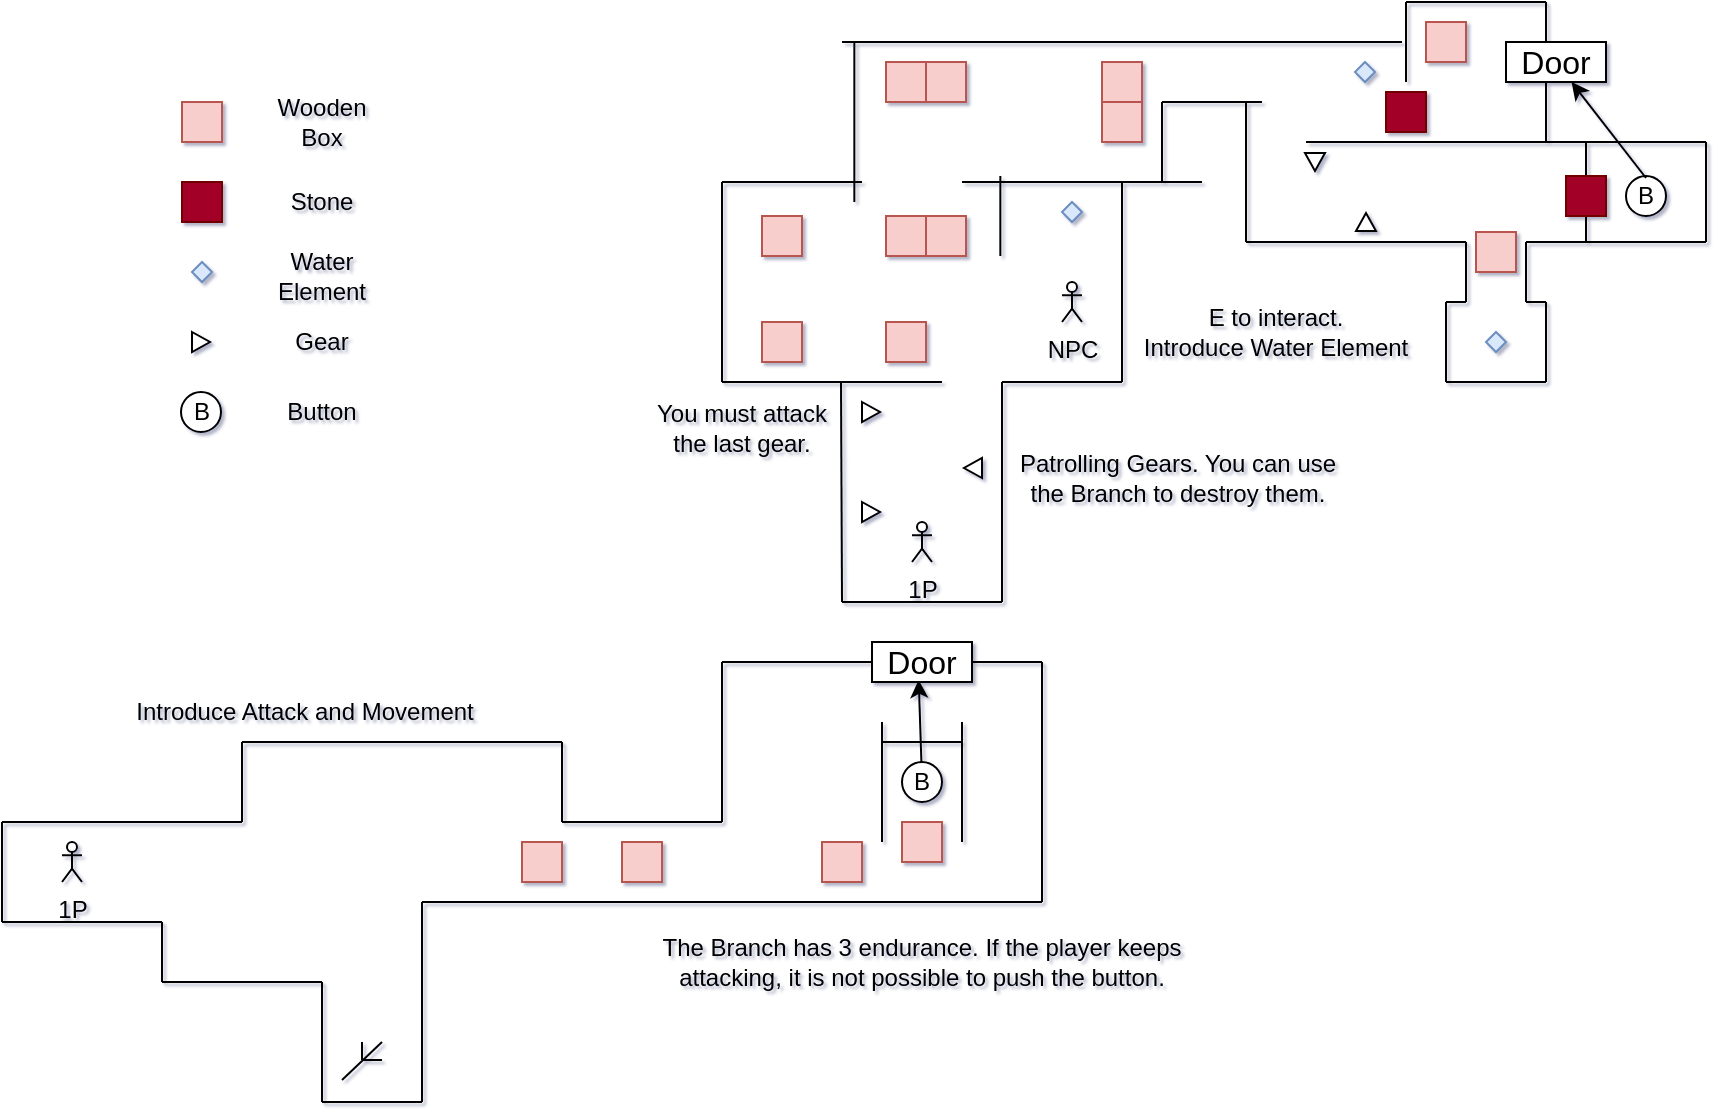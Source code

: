 <mxfile version="14.1.8" type="device"><diagram id="3y1AjoHyv7OyycN5n-na" name="第 1 页"><mxGraphModel dx="768" dy="882" grid="1" gridSize="10" guides="1" tooltips="1" connect="0" arrows="0" fold="1" page="0" pageScale="1" pageWidth="1169" pageHeight="827" background="none" math="0" shadow="1"><root><mxCell id="0"/><mxCell id="1" parent="0"/><mxCell id="SpLV2KILrBBFEv4tviCs-3" value="" style="endArrow=none;html=1;" parent="1" edge="1"><mxGeometry width="50" height="50" relative="1" as="geometry"><mxPoint x="200" y="160" as="sourcePoint"/><mxPoint x="360" y="160" as="targetPoint"/></mxGeometry></mxCell><mxCell id="SpLV2KILrBBFEv4tviCs-4" value="" style="endArrow=none;html=1;" parent="1" edge="1"><mxGeometry width="50" height="50" relative="1" as="geometry"><mxPoint x="200" y="200" as="sourcePoint"/><mxPoint x="200" y="160" as="targetPoint"/></mxGeometry></mxCell><mxCell id="SpLV2KILrBBFEv4tviCs-5" value="" style="endArrow=none;html=1;" parent="1" edge="1"><mxGeometry width="50" height="50" relative="1" as="geometry"><mxPoint x="160" y="280" as="sourcePoint"/><mxPoint x="240" y="280" as="targetPoint"/></mxGeometry></mxCell><mxCell id="SpLV2KILrBBFEv4tviCs-6" value="" style="endArrow=none;html=1;" parent="1" edge="1"><mxGeometry width="50" height="50" relative="1" as="geometry"><mxPoint x="240" y="340" as="sourcePoint"/><mxPoint x="240" y="280" as="targetPoint"/></mxGeometry></mxCell><mxCell id="SpLV2KILrBBFEv4tviCs-7" value="" style="endArrow=none;html=1;" parent="1" edge="1"><mxGeometry width="50" height="50" relative="1" as="geometry"><mxPoint x="240" y="340" as="sourcePoint"/><mxPoint x="290" y="340" as="targetPoint"/></mxGeometry></mxCell><mxCell id="SpLV2KILrBBFEv4tviCs-8" value="" style="endArrow=none;html=1;" parent="1" edge="1"><mxGeometry width="50" height="50" relative="1" as="geometry"><mxPoint x="290" y="340" as="sourcePoint"/><mxPoint x="290" y="240" as="targetPoint"/></mxGeometry></mxCell><mxCell id="SpLV2KILrBBFEv4tviCs-10" value="" style="whiteSpace=wrap;html=1;aspect=fixed;fillColor=#f8cecc;strokeColor=#b85450;" parent="1" vertex="1"><mxGeometry x="340" y="210" width="20" height="20" as="geometry"/></mxCell><mxCell id="SpLV2KILrBBFEv4tviCs-12" value="" style="whiteSpace=wrap;html=1;aspect=fixed;fillColor=#f8cecc;strokeColor=#b85450;" parent="1" vertex="1"><mxGeometry x="490" y="210" width="20" height="20" as="geometry"/></mxCell><mxCell id="SpLV2KILrBBFEv4tviCs-13" value="" style="whiteSpace=wrap;html=1;aspect=fixed;fillColor=#f8cecc;strokeColor=#b85450;" parent="1" vertex="1"><mxGeometry x="390" y="210" width="20" height="20" as="geometry"/></mxCell><mxCell id="SpLV2KILrBBFEv4tviCs-16" value="" style="endArrow=none;html=1;" parent="1" edge="1"><mxGeometry width="50" height="50" relative="1" as="geometry"><mxPoint x="360" y="200" as="sourcePoint"/><mxPoint x="360" y="160" as="targetPoint"/></mxGeometry></mxCell><mxCell id="SpLV2KILrBBFEv4tviCs-18" value="" style="endArrow=none;html=1;" parent="1" edge="1"><mxGeometry width="50" height="50" relative="1" as="geometry"><mxPoint x="360" y="200" as="sourcePoint"/><mxPoint x="440" y="200" as="targetPoint"/></mxGeometry></mxCell><mxCell id="SpLV2KILrBBFEv4tviCs-19" value="" style="endArrow=none;html=1;" parent="1" edge="1"><mxGeometry width="50" height="50" relative="1" as="geometry"><mxPoint x="290" y="240" as="sourcePoint"/><mxPoint x="600" y="240" as="targetPoint"/></mxGeometry></mxCell><mxCell id="SpLV2KILrBBFEv4tviCs-20" value="" style="endArrow=none;html=1;" parent="1" edge="1"><mxGeometry width="50" height="50" relative="1" as="geometry"><mxPoint x="440" y="200" as="sourcePoint"/><mxPoint x="440" y="120" as="targetPoint"/></mxGeometry></mxCell><mxCell id="SpLV2KILrBBFEv4tviCs-21" value="" style="endArrow=none;html=1;" parent="1" edge="1"><mxGeometry width="50" height="50" relative="1" as="geometry"><mxPoint x="600" y="240" as="sourcePoint"/><mxPoint x="600" y="120" as="targetPoint"/></mxGeometry></mxCell><mxCell id="SpLV2KILrBBFEv4tviCs-22" value="" style="endArrow=none;html=1;" parent="1" edge="1"><mxGeometry width="50" height="50" relative="1" as="geometry"><mxPoint x="440" y="120" as="sourcePoint"/><mxPoint x="520" y="120" as="targetPoint"/></mxGeometry></mxCell><mxCell id="SpLV2KILrBBFEv4tviCs-23" value="" style="endArrow=none;html=1;" parent="1" edge="1"><mxGeometry width="50" height="50" relative="1" as="geometry"><mxPoint x="560" y="120" as="sourcePoint"/><mxPoint x="600" y="120" as="targetPoint"/></mxGeometry></mxCell><mxCell id="diYj8EBEbjt-u0xJCasi-11" value="" style="rounded=0;orthogonalLoop=1;jettySize=auto;html=1;entryX=0.467;entryY=0.947;entryDx=0;entryDy=0;entryPerimeter=0;" parent="1" source="SpLV2KILrBBFEv4tviCs-25" target="SpLV2KILrBBFEv4tviCs-49" edge="1"><mxGeometry relative="1" as="geometry"/></mxCell><mxCell id="SpLV2KILrBBFEv4tviCs-25" value="B" style="ellipse;whiteSpace=wrap;html=1;aspect=fixed;" parent="1" vertex="1"><mxGeometry x="530" y="170" width="20" height="20" as="geometry"/></mxCell><mxCell id="SpLV2KILrBBFEv4tviCs-27" value="" style="whiteSpace=wrap;html=1;aspect=fixed;fillColor=#f8cecc;strokeColor=#b85450;" parent="1" vertex="1"><mxGeometry x="530" y="200" width="20" height="20" as="geometry"/></mxCell><mxCell id="SpLV2KILrBBFEv4tviCs-29" value="" style="endArrow=none;html=1;" parent="1" edge="1"><mxGeometry width="50" height="50" relative="1" as="geometry"><mxPoint x="520" y="210" as="sourcePoint"/><mxPoint x="520" y="150" as="targetPoint"/></mxGeometry></mxCell><mxCell id="SpLV2KILrBBFEv4tviCs-30" value="" style="endArrow=none;html=1;" parent="1" edge="1"><mxGeometry width="50" height="50" relative="1" as="geometry"><mxPoint x="560" y="210" as="sourcePoint"/><mxPoint x="560" y="150" as="targetPoint"/></mxGeometry></mxCell><mxCell id="SpLV2KILrBBFEv4tviCs-31" value="" style="endArrow=none;html=1;" parent="1" edge="1"><mxGeometry width="50" height="50" relative="1" as="geometry"><mxPoint x="560" y="160" as="sourcePoint"/><mxPoint x="520" y="160" as="targetPoint"/></mxGeometry></mxCell><mxCell id="SpLV2KILrBBFEv4tviCs-33" value="" style="endArrow=none;html=1;" parent="1" edge="1"><mxGeometry width="50" height="50" relative="1" as="geometry"><mxPoint x="80" y="200" as="sourcePoint"/><mxPoint x="200" y="200" as="targetPoint"/></mxGeometry></mxCell><mxCell id="SpLV2KILrBBFEv4tviCs-34" value="" style="endArrow=none;html=1;" parent="1" edge="1"><mxGeometry width="50" height="50" relative="1" as="geometry"><mxPoint x="80" y="250" as="sourcePoint"/><mxPoint x="80" y="200" as="targetPoint"/></mxGeometry></mxCell><mxCell id="SpLV2KILrBBFEv4tviCs-35" value="" style="endArrow=none;html=1;" parent="1" edge="1"><mxGeometry width="50" height="50" relative="1" as="geometry"><mxPoint x="80" y="250" as="sourcePoint"/><mxPoint x="160" y="250" as="targetPoint"/></mxGeometry></mxCell><mxCell id="SpLV2KILrBBFEv4tviCs-37" value="1P" style="shape=umlActor;verticalLabelPosition=bottom;verticalAlign=top;html=1;outlineConnect=0;" parent="1" vertex="1"><mxGeometry x="110" y="210" width="10" height="20" as="geometry"/></mxCell><mxCell id="SpLV2KILrBBFEv4tviCs-41" value="Introduce Attack and Movement" style="text;html=1;strokeColor=none;fillColor=none;align=center;verticalAlign=middle;whiteSpace=wrap;rounded=0;fontSize=12;" parent="1" vertex="1"><mxGeometry x="110" y="130" width="243" height="30" as="geometry"/></mxCell><mxCell id="SpLV2KILrBBFEv4tviCs-45" value="" style="endArrow=none;html=1;fontSize=16;" parent="1" edge="1"><mxGeometry width="50" height="50" relative="1" as="geometry"><mxPoint x="250" y="329" as="sourcePoint"/><mxPoint x="270" y="310" as="targetPoint"/></mxGeometry></mxCell><mxCell id="SpLV2KILrBBFEv4tviCs-46" value="" style="endArrow=none;html=1;fontSize=16;" parent="1" edge="1"><mxGeometry width="50" height="50" relative="1" as="geometry"><mxPoint x="260" y="310" as="sourcePoint"/><mxPoint x="260" y="319" as="targetPoint"/></mxGeometry></mxCell><mxCell id="SpLV2KILrBBFEv4tviCs-47" value="" style="endArrow=none;html=1;fontSize=16;" parent="1" edge="1"><mxGeometry width="50" height="50" relative="1" as="geometry"><mxPoint x="260" y="319" as="sourcePoint"/><mxPoint x="270" y="319" as="targetPoint"/></mxGeometry></mxCell><mxCell id="SpLV2KILrBBFEv4tviCs-48" value="The Branch has 3 endurance. If the player keeps attacking, it is not possible to push the button." style="text;html=1;strokeColor=none;fillColor=none;align=center;verticalAlign=middle;whiteSpace=wrap;rounded=0;fontSize=12;" parent="1" vertex="1"><mxGeometry x="395" y="250" width="290" height="40" as="geometry"/></mxCell><mxCell id="SpLV2KILrBBFEv4tviCs-49" value="Door" style="rounded=0;whiteSpace=wrap;html=1;fontSize=16;" parent="1" vertex="1"><mxGeometry x="515" y="110" width="50" height="20" as="geometry"/></mxCell><mxCell id="SpLV2KILrBBFEv4tviCs-50" value="" style="endArrow=none;html=1;fontSize=16;" parent="1" edge="1"><mxGeometry width="50" height="50" relative="1" as="geometry"><mxPoint x="160" y="280" as="sourcePoint"/><mxPoint x="160" y="250" as="targetPoint"/></mxGeometry></mxCell><mxCell id="bb1VkoN3Baq9Izb2vQcO-2" value="" style="endArrow=none;html=1;" parent="1" edge="1"><mxGeometry width="50" height="50" relative="1" as="geometry"><mxPoint x="500" y="90" as="sourcePoint"/><mxPoint x="580" y="90" as="targetPoint"/></mxGeometry></mxCell><mxCell id="bb1VkoN3Baq9Izb2vQcO-3" value="" style="endArrow=none;html=1;" parent="1" edge="1"><mxGeometry width="50" height="50" relative="1" as="geometry"><mxPoint x="500" y="90" as="sourcePoint"/><mxPoint x="499.5" y="-20" as="targetPoint"/></mxGeometry></mxCell><mxCell id="bb1VkoN3Baq9Izb2vQcO-4" value="" style="endArrow=none;html=1;" parent="1" edge="1"><mxGeometry width="50" height="50" relative="1" as="geometry"><mxPoint x="580" y="90" as="sourcePoint"/><mxPoint x="580" y="-20" as="targetPoint"/></mxGeometry></mxCell><mxCell id="bb1VkoN3Baq9Izb2vQcO-33" value="" style="triangle;whiteSpace=wrap;html=1;" parent="1" vertex="1"><mxGeometry x="510" y="40" width="9" height="10" as="geometry"/></mxCell><mxCell id="bb1VkoN3Baq9Izb2vQcO-39" value="" style="triangle;whiteSpace=wrap;html=1;" parent="1" vertex="1"><mxGeometry x="510" y="-10" width="9" height="10" as="geometry"/></mxCell><mxCell id="bb1VkoN3Baq9Izb2vQcO-41" value="1P" style="shape=umlActor;verticalLabelPosition=bottom;verticalAlign=top;html=1;outlineConnect=0;" parent="1" vertex="1"><mxGeometry x="535" y="50" width="10" height="20" as="geometry"/></mxCell><mxCell id="bb1VkoN3Baq9Izb2vQcO-43" value="" style="endArrow=none;html=1;" parent="1" edge="1"><mxGeometry width="50" height="50" relative="1" as="geometry"><mxPoint x="440" y="-20" as="sourcePoint"/><mxPoint x="550" y="-20" as="targetPoint"/></mxGeometry></mxCell><mxCell id="bb1VkoN3Baq9Izb2vQcO-44" value="" style="endArrow=none;html=1;" parent="1" edge="1"><mxGeometry width="50" height="50" relative="1" as="geometry"><mxPoint x="580" y="-20" as="sourcePoint"/><mxPoint x="640" y="-20" as="targetPoint"/></mxGeometry></mxCell><mxCell id="bb1VkoN3Baq9Izb2vQcO-45" value="" style="endArrow=none;html=1;" parent="1" edge="1"><mxGeometry width="50" height="50" relative="1" as="geometry"><mxPoint x="440" y="-120" as="sourcePoint"/><mxPoint x="440" y="-20" as="targetPoint"/></mxGeometry></mxCell><mxCell id="bb1VkoN3Baq9Izb2vQcO-46" value="" style="endArrow=none;html=1;" parent="1" edge="1"><mxGeometry width="50" height="50" relative="1" as="geometry"><mxPoint x="640" y="-20" as="sourcePoint"/><mxPoint x="640" y="-120" as="targetPoint"/></mxGeometry></mxCell><mxCell id="bb1VkoN3Baq9Izb2vQcO-47" value="Patrolling Gears. You can use the Branch to destroy them." style="text;html=1;strokeColor=none;fillColor=none;align=center;verticalAlign=middle;whiteSpace=wrap;rounded=0;" parent="1" vertex="1"><mxGeometry x="577.5" y="18" width="180" height="20" as="geometry"/></mxCell><mxCell id="bb1VkoN3Baq9Izb2vQcO-49" value="NPC" style="shape=umlActor;verticalLabelPosition=bottom;verticalAlign=top;html=1;outlineConnect=0;" parent="1" vertex="1"><mxGeometry x="610" y="-70" width="10" height="20" as="geometry"/></mxCell><mxCell id="bb1VkoN3Baq9Izb2vQcO-55" value="" style="whiteSpace=wrap;html=1;aspect=fixed;fillColor=#f8cecc;strokeColor=#b85450;" parent="1" vertex="1"><mxGeometry x="522" y="-103" width="20" height="20" as="geometry"/></mxCell><mxCell id="bb1VkoN3Baq9Izb2vQcO-56" value="" style="whiteSpace=wrap;html=1;aspect=fixed;fillColor=#f8cecc;strokeColor=#b85450;" parent="1" vertex="1"><mxGeometry x="542" y="-103" width="20" height="20" as="geometry"/></mxCell><mxCell id="bb1VkoN3Baq9Izb2vQcO-62" value="" style="whiteSpace=wrap;html=1;aspect=fixed;fillColor=#f8cecc;strokeColor=#b85450;" parent="1" vertex="1"><mxGeometry x="522" y="-180" width="20" height="20" as="geometry"/></mxCell><mxCell id="bb1VkoN3Baq9Izb2vQcO-64" value="" style="whiteSpace=wrap;html=1;aspect=fixed;fillColor=#f8cecc;strokeColor=#b85450;" parent="1" vertex="1"><mxGeometry x="630" y="-180" width="20" height="20" as="geometry"/></mxCell><mxCell id="bb1VkoN3Baq9Izb2vQcO-65" value="E to interact.&lt;br&gt;Introduce Water Element" style="text;html=1;strokeColor=none;fillColor=none;align=center;verticalAlign=middle;whiteSpace=wrap;rounded=0;" parent="1" vertex="1"><mxGeometry x="642" y="-55" width="150" height="20" as="geometry"/></mxCell><mxCell id="bb1VkoN3Baq9Izb2vQcO-67" value="" style="endArrow=none;html=1;" parent="1" edge="1"><mxGeometry width="50" height="50" relative="1" as="geometry"><mxPoint x="440" y="-120" as="sourcePoint"/><mxPoint x="510" y="-120" as="targetPoint"/></mxGeometry></mxCell><mxCell id="bb1VkoN3Baq9Izb2vQcO-68" value="" style="endArrow=none;html=1;" parent="1" edge="1"><mxGeometry width="50" height="50" relative="1" as="geometry"><mxPoint x="506.17" y="-110" as="sourcePoint"/><mxPoint x="506.17" y="-190" as="targetPoint"/></mxGeometry></mxCell><mxCell id="bb1VkoN3Baq9Izb2vQcO-70" value="" style="endArrow=none;html=1;" parent="1" edge="1"><mxGeometry width="50" height="50" relative="1" as="geometry"><mxPoint x="560" y="-120" as="sourcePoint"/><mxPoint x="680" y="-120" as="targetPoint"/></mxGeometry></mxCell><mxCell id="bb1VkoN3Baq9Izb2vQcO-71" value="" style="endArrow=none;html=1;" parent="1" edge="1"><mxGeometry width="50" height="50" relative="1" as="geometry"><mxPoint x="660" y="-160" as="sourcePoint"/><mxPoint x="660" y="-120" as="targetPoint"/></mxGeometry></mxCell><mxCell id="bb1VkoN3Baq9Izb2vQcO-73" value="" style="endArrow=none;html=1;" parent="1" edge="1"><mxGeometry width="50" height="50" relative="1" as="geometry"><mxPoint x="500" y="-190" as="sourcePoint"/><mxPoint x="780" y="-190" as="targetPoint"/></mxGeometry></mxCell><mxCell id="bb1VkoN3Baq9Izb2vQcO-85" value="" style="whiteSpace=wrap;html=1;aspect=fixed;fillColor=#f8cecc;strokeColor=#b85450;" parent="1" vertex="1"><mxGeometry x="542" y="-180" width="20" height="20" as="geometry"/></mxCell><mxCell id="bb1VkoN3Baq9Izb2vQcO-90" value="" style="whiteSpace=wrap;html=1;aspect=fixed;fillColor=#f8cecc;strokeColor=#b85450;" parent="1" vertex="1"><mxGeometry x="630" y="-160" width="20" height="20" as="geometry"/></mxCell><mxCell id="bb1VkoN3Baq9Izb2vQcO-91" value="" style="rhombus;whiteSpace=wrap;html=1;fillColor=#dae8fc;strokeColor=#6c8ebf;" parent="1" vertex="1"><mxGeometry x="610" y="-110" width="10" height="10" as="geometry"/></mxCell><mxCell id="bb1VkoN3Baq9Izb2vQcO-93" value="You must attack the last gear." style="text;html=1;strokeColor=none;fillColor=none;align=center;verticalAlign=middle;whiteSpace=wrap;rounded=0;" parent="1" vertex="1"><mxGeometry x="405" y="-12" width="90" height="30" as="geometry"/></mxCell><mxCell id="bb1VkoN3Baq9Izb2vQcO-97" value="" style="endArrow=none;html=1;fontSize=12;" parent="1" edge="1"><mxGeometry width="50" height="50" relative="1" as="geometry"><mxPoint x="702" y="-160" as="sourcePoint"/><mxPoint x="702" y="-90" as="targetPoint"/></mxGeometry></mxCell><mxCell id="bb1VkoN3Baq9Izb2vQcO-98" value="" style="endArrow=none;html=1;fontSize=12;" parent="1" edge="1"><mxGeometry width="50" height="50" relative="1" as="geometry"><mxPoint x="660" y="-160" as="sourcePoint"/><mxPoint x="710" y="-160" as="targetPoint"/></mxGeometry></mxCell><mxCell id="bb1VkoN3Baq9Izb2vQcO-99" value="" style="endArrow=none;html=1;fontSize=12;" parent="1" edge="1"><mxGeometry width="50" height="50" relative="1" as="geometry"><mxPoint x="702" y="-90" as="sourcePoint"/><mxPoint x="812" y="-90" as="targetPoint"/></mxGeometry></mxCell><mxCell id="diYj8EBEbjt-u0xJCasi-1" value="" style="endArrow=none;html=1;" parent="1" edge="1"><mxGeometry width="50" height="50" relative="1" as="geometry"><mxPoint x="579.17" y="-83" as="sourcePoint"/><mxPoint x="579.17" y="-123" as="targetPoint"/></mxGeometry></mxCell><mxCell id="diYj8EBEbjt-u0xJCasi-12" value="" style="whiteSpace=wrap;html=1;aspect=fixed;fillColor=#f8cecc;strokeColor=#b85450;" parent="1" vertex="1"><mxGeometry x="460" y="-103" width="20" height="20" as="geometry"/></mxCell><mxCell id="diYj8EBEbjt-u0xJCasi-14" value="" style="whiteSpace=wrap;html=1;aspect=fixed;fillColor=#f8cecc;strokeColor=#b85450;" parent="1" vertex="1"><mxGeometry x="460" y="-50" width="20" height="20" as="geometry"/></mxCell><mxCell id="diYj8EBEbjt-u0xJCasi-15" value="" style="whiteSpace=wrap;html=1;aspect=fixed;fillColor=#f8cecc;strokeColor=#b85450;" parent="1" vertex="1"><mxGeometry x="522" y="-50" width="20" height="20" as="geometry"/></mxCell><mxCell id="diYj8EBEbjt-u0xJCasi-17" value="" style="triangle;whiteSpace=wrap;html=1;rotation=-180;" parent="1" vertex="1"><mxGeometry x="561" y="18" width="9" height="10" as="geometry"/></mxCell><mxCell id="diYj8EBEbjt-u0xJCasi-18" value="" style="whiteSpace=wrap;html=1;aspect=fixed;fillColor=#f8cecc;strokeColor=#b85450;" parent="1" vertex="1"><mxGeometry x="817" y="-95" width="20" height="20" as="geometry"/></mxCell><mxCell id="diYj8EBEbjt-u0xJCasi-20" value="" style="endArrow=none;html=1;" parent="1" edge="1"><mxGeometry width="50" height="50" relative="1" as="geometry"><mxPoint x="812" y="-90" as="sourcePoint"/><mxPoint x="812" y="-60" as="targetPoint"/></mxGeometry></mxCell><mxCell id="diYj8EBEbjt-u0xJCasi-21" value="" style="endArrow=none;html=1;" parent="1" edge="1"><mxGeometry width="50" height="50" relative="1" as="geometry"><mxPoint x="842" y="-90" as="sourcePoint"/><mxPoint x="842" y="-60" as="targetPoint"/></mxGeometry></mxCell><mxCell id="diYj8EBEbjt-u0xJCasi-22" value="" style="endArrow=none;html=1;" parent="1" edge="1"><mxGeometry width="50" height="50" relative="1" as="geometry"><mxPoint x="842" y="-90" as="sourcePoint"/><mxPoint x="932" y="-90" as="targetPoint"/></mxGeometry></mxCell><mxCell id="diYj8EBEbjt-u0xJCasi-23" value="" style="endArrow=none;html=1;" parent="1" edge="1"><mxGeometry width="50" height="50" relative="1" as="geometry"><mxPoint x="802" y="-60" as="sourcePoint"/><mxPoint x="812" y="-60" as="targetPoint"/></mxGeometry></mxCell><mxCell id="diYj8EBEbjt-u0xJCasi-24" value="" style="endArrow=none;html=1;" parent="1" edge="1"><mxGeometry width="50" height="50" relative="1" as="geometry"><mxPoint x="802" y="-20" as="sourcePoint"/><mxPoint x="802" y="-60" as="targetPoint"/></mxGeometry></mxCell><mxCell id="diYj8EBEbjt-u0xJCasi-25" value="" style="endArrow=none;html=1;" parent="1" edge="1"><mxGeometry width="50" height="50" relative="1" as="geometry"><mxPoint x="802" y="-20" as="sourcePoint"/><mxPoint x="852" y="-20" as="targetPoint"/></mxGeometry></mxCell><mxCell id="diYj8EBEbjt-u0xJCasi-26" value="" style="endArrow=none;html=1;" parent="1" edge="1"><mxGeometry width="50" height="50" relative="1" as="geometry"><mxPoint x="842" y="-60" as="sourcePoint"/><mxPoint x="852" y="-60" as="targetPoint"/></mxGeometry></mxCell><mxCell id="diYj8EBEbjt-u0xJCasi-27" value="" style="endArrow=none;html=1;" parent="1" edge="1"><mxGeometry width="50" height="50" relative="1" as="geometry"><mxPoint x="852" y="-20" as="sourcePoint"/><mxPoint x="852" y="-60" as="targetPoint"/></mxGeometry></mxCell><mxCell id="diYj8EBEbjt-u0xJCasi-28" value="" style="rhombus;whiteSpace=wrap;html=1;fillColor=#dae8fc;strokeColor=#6c8ebf;" parent="1" vertex="1"><mxGeometry x="822" y="-45" width="10" height="10" as="geometry"/></mxCell><mxCell id="diYj8EBEbjt-u0xJCasi-31" value="" style="endArrow=none;html=1;" parent="1" edge="1"><mxGeometry width="50" height="50" relative="1" as="geometry"><mxPoint x="832" y="-140" as="sourcePoint"/><mxPoint x="892" y="-140" as="targetPoint"/></mxGeometry></mxCell><mxCell id="diYj8EBEbjt-u0xJCasi-33" value="" style="endArrow=none;html=1;" parent="1" edge="1"><mxGeometry width="50" height="50" relative="1" as="geometry"><mxPoint x="782" y="-170" as="sourcePoint"/><mxPoint x="782" y="-210" as="targetPoint"/></mxGeometry></mxCell><mxCell id="diYj8EBEbjt-u0xJCasi-42" value="" style="endArrow=none;html=1;" parent="1" edge="1"><mxGeometry width="50" height="50" relative="1" as="geometry"><mxPoint x="932" y="-90" as="sourcePoint"/><mxPoint x="932" y="-140" as="targetPoint"/></mxGeometry></mxCell><mxCell id="diYj8EBEbjt-u0xJCasi-43" value="" style="endArrow=none;html=1;" parent="1" edge="1"><mxGeometry width="50" height="50" relative="1" as="geometry"><mxPoint x="872" y="-90" as="sourcePoint"/><mxPoint x="872" y="-140" as="targetPoint"/></mxGeometry></mxCell><mxCell id="diYj8EBEbjt-u0xJCasi-46" value="" style="endArrow=none;html=1;" parent="1" edge="1"><mxGeometry width="50" height="50" relative="1" as="geometry"><mxPoint x="732" y="-140" as="sourcePoint"/><mxPoint x="842" y="-140" as="targetPoint"/></mxGeometry></mxCell><mxCell id="diYj8EBEbjt-u0xJCasi-50" value="" style="triangle;whiteSpace=wrap;html=1;rotation=90;" parent="1" vertex="1"><mxGeometry x="732" y="-135" width="9" height="10" as="geometry"/></mxCell><mxCell id="diYj8EBEbjt-u0xJCasi-51" value="" style="triangle;whiteSpace=wrap;html=1;rotation=-90;" parent="1" vertex="1"><mxGeometry x="757.5" y="-105" width="9" height="10" as="geometry"/></mxCell><mxCell id="diYj8EBEbjt-u0xJCasi-55" value="" style="endArrow=none;html=1;" parent="1" edge="1"><mxGeometry width="50" height="50" relative="1" as="geometry"><mxPoint x="932" y="-140" as="sourcePoint"/><mxPoint x="892" y="-140" as="targetPoint"/></mxGeometry></mxCell><mxCell id="diYj8EBEbjt-u0xJCasi-56" value="" style="rhombus;whiteSpace=wrap;html=1;fillColor=#dae8fc;strokeColor=#6c8ebf;" parent="1" vertex="1"><mxGeometry x="756.5" y="-180" width="10" height="10" as="geometry"/></mxCell><mxCell id="diYj8EBEbjt-u0xJCasi-60" value="" style="endArrow=none;html=1;" parent="1" edge="1"><mxGeometry width="50" height="50" relative="1" as="geometry"><mxPoint x="852" y="-210" as="sourcePoint"/><mxPoint x="852" y="-140" as="targetPoint"/></mxGeometry></mxCell><mxCell id="diYj8EBEbjt-u0xJCasi-65" value="" style="whiteSpace=wrap;html=1;aspect=fixed;fillColor=#a20025;strokeColor=#6F0000;fontColor=#ffffff;" parent="1" vertex="1"><mxGeometry x="862" y="-123" width="20" height="20" as="geometry"/></mxCell><mxCell id="diYj8EBEbjt-u0xJCasi-66" value="B" style="ellipse;whiteSpace=wrap;html=1;aspect=fixed;" parent="1" vertex="1"><mxGeometry x="892" y="-123" width="20" height="20" as="geometry"/></mxCell><mxCell id="diYj8EBEbjt-u0xJCasi-69" value="" style="whiteSpace=wrap;html=1;aspect=fixed;fillColor=#f8cecc;strokeColor=#b85450;" parent="1" vertex="1"><mxGeometry x="792" y="-200" width="20" height="20" as="geometry"/></mxCell><mxCell id="diYj8EBEbjt-u0xJCasi-70" value="" style="whiteSpace=wrap;html=1;aspect=fixed;fillColor=#a20025;strokeColor=#6F0000;fontColor=#ffffff;" parent="1" vertex="1"><mxGeometry x="772" y="-165" width="20" height="20" as="geometry"/></mxCell><mxCell id="diYj8EBEbjt-u0xJCasi-35" value="Door" style="rounded=0;whiteSpace=wrap;html=1;fontSize=16;" parent="1" vertex="1"><mxGeometry x="832" y="-190" width="50" height="20" as="geometry"/></mxCell><mxCell id="diYj8EBEbjt-u0xJCasi-71" value="" style="endArrow=classic;html=1;" parent="1" target="diYj8EBEbjt-u0xJCasi-35" edge="1"><mxGeometry width="50" height="50" relative="1" as="geometry"><mxPoint x="902" y="-122" as="sourcePoint"/><mxPoint x="962" y="-190" as="targetPoint"/></mxGeometry></mxCell><mxCell id="diYj8EBEbjt-u0xJCasi-72" value="" style="endArrow=none;html=1;" parent="1" edge="1"><mxGeometry width="50" height="50" relative="1" as="geometry"><mxPoint x="782" y="-210" as="sourcePoint"/><mxPoint x="852" y="-210" as="targetPoint"/></mxGeometry></mxCell><mxCell id="80CNVGqYUuL2NQkGsq6I-1" value="" style="whiteSpace=wrap;html=1;aspect=fixed;fillColor=#f8cecc;strokeColor=#b85450;" vertex="1" parent="1"><mxGeometry x="170" y="-160" width="20" height="20" as="geometry"/></mxCell><mxCell id="80CNVGqYUuL2NQkGsq6I-2" value="Wooden Box" style="text;html=1;strokeColor=none;fillColor=none;align=center;verticalAlign=middle;whiteSpace=wrap;rounded=0;" vertex="1" parent="1"><mxGeometry x="220" y="-160" width="40" height="20" as="geometry"/></mxCell><mxCell id="80CNVGqYUuL2NQkGsq6I-3" value="" style="whiteSpace=wrap;html=1;aspect=fixed;fillColor=#a20025;strokeColor=#6F0000;fontColor=#ffffff;" vertex="1" parent="1"><mxGeometry x="170" y="-120" width="20" height="20" as="geometry"/></mxCell><mxCell id="80CNVGqYUuL2NQkGsq6I-4" value="Stone" style="text;html=1;strokeColor=none;fillColor=none;align=center;verticalAlign=middle;whiteSpace=wrap;rounded=0;" vertex="1" parent="1"><mxGeometry x="220" y="-120" width="40" height="20" as="geometry"/></mxCell><mxCell id="80CNVGqYUuL2NQkGsq6I-5" value="" style="rhombus;whiteSpace=wrap;html=1;fillColor=#dae8fc;strokeColor=#6c8ebf;" vertex="1" parent="1"><mxGeometry x="175" y="-80" width="10" height="10" as="geometry"/></mxCell><mxCell id="80CNVGqYUuL2NQkGsq6I-6" value="Water Element" style="text;html=1;strokeColor=none;fillColor=none;align=center;verticalAlign=middle;whiteSpace=wrap;rounded=0;" vertex="1" parent="1"><mxGeometry x="220" y="-83" width="40" height="20" as="geometry"/></mxCell><mxCell id="80CNVGqYUuL2NQkGsq6I-7" value="" style="triangle;whiteSpace=wrap;html=1;" vertex="1" parent="1"><mxGeometry x="175" y="-45" width="9" height="10" as="geometry"/></mxCell><mxCell id="80CNVGqYUuL2NQkGsq6I-8" value="Gear" style="text;html=1;strokeColor=none;fillColor=none;align=center;verticalAlign=middle;whiteSpace=wrap;rounded=0;" vertex="1" parent="1"><mxGeometry x="220" y="-50" width="40" height="20" as="geometry"/></mxCell><mxCell id="80CNVGqYUuL2NQkGsq6I-9" value="B" style="ellipse;whiteSpace=wrap;html=1;aspect=fixed;" vertex="1" parent="1"><mxGeometry x="169.5" y="-15" width="20" height="20" as="geometry"/></mxCell><mxCell id="80CNVGqYUuL2NQkGsq6I-10" value="Button" style="text;html=1;strokeColor=none;fillColor=none;align=center;verticalAlign=middle;whiteSpace=wrap;rounded=0;" vertex="1" parent="1"><mxGeometry x="220" y="-15" width="40" height="20" as="geometry"/></mxCell></root></mxGraphModel></diagram></mxfile>